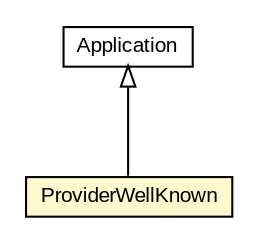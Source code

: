 #!/usr/local/bin/dot
#
# Class diagram 
# Generated by UMLGraph version R5_6-24-gf6e263 (http://www.umlgraph.org/)
#

digraph G {
	edge [fontname="arial",fontsize=10,labelfontname="arial",labelfontsize=10];
	node [fontname="arial",fontsize=10,shape=plaintext];
	nodesep=0.25;
	ranksep=0.5;
	// net.trajano.openidconnect.provider.internal.ProviderWellKnown
	c9135 [label=<<table title="net.trajano.openidconnect.provider.internal.ProviderWellKnown" border="0" cellborder="1" cellspacing="0" cellpadding="2" port="p" bgcolor="lemonChiffon" href="./ProviderWellKnown.html">
		<tr><td><table border="0" cellspacing="0" cellpadding="1">
<tr><td align="center" balign="center"> ProviderWellKnown </td></tr>
		</table></td></tr>
		</table>>, URL="./ProviderWellKnown.html", fontname="arial", fontcolor="black", fontsize=10.0];
	//net.trajano.openidconnect.provider.internal.ProviderWellKnown extends javax.ws.rs.core.Application
	c9150:p -> c9135:p [dir=back,arrowtail=empty];
	// javax.ws.rs.core.Application
	c9150 [label=<<table title="javax.ws.rs.core.Application" border="0" cellborder="1" cellspacing="0" cellpadding="2" port="p" href="http://java.sun.com/j2se/1.4.2/docs/api/javax/ws/rs/core/Application.html">
		<tr><td><table border="0" cellspacing="0" cellpadding="1">
<tr><td align="center" balign="center"> Application </td></tr>
		</table></td></tr>
		</table>>, URL="http://java.sun.com/j2se/1.4.2/docs/api/javax/ws/rs/core/Application.html", fontname="arial", fontcolor="black", fontsize=10.0];
}

